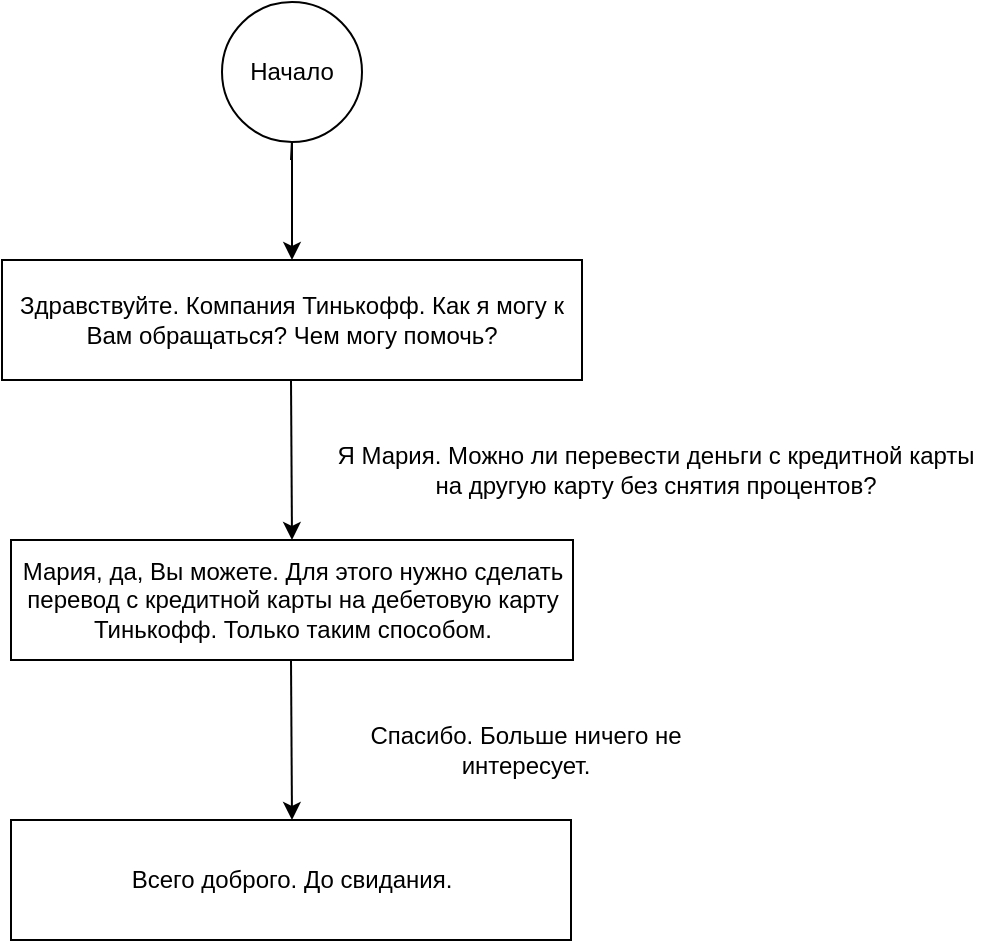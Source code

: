 <mxfile version="27.1.4">
  <diagram name="Страница — 1" id="S9RptDDGUc47DoX-DJQ6">
    <mxGraphModel dx="1058" dy="616" grid="1" gridSize="10" guides="1" tooltips="1" connect="1" arrows="1" fold="1" page="1" pageScale="1" pageWidth="827" pageHeight="1169" math="0" shadow="0">
      <root>
        <mxCell id="0" />
        <mxCell id="1" parent="0" />
        <mxCell id="zG5rlil1I7laRRqZ0y7o-2" value="" style="endArrow=classic;html=1;rounded=0;" edge="1" parent="1">
          <mxGeometry width="50" height="50" relative="1" as="geometry">
            <mxPoint x="399.5" y="90" as="sourcePoint" />
            <mxPoint x="400" y="140" as="targetPoint" />
            <Array as="points">
              <mxPoint x="400" y="80" />
            </Array>
          </mxGeometry>
        </mxCell>
        <mxCell id="zG5rlil1I7laRRqZ0y7o-10" value="" style="endArrow=classic;html=1;rounded=0;" edge="1" parent="1">
          <mxGeometry width="50" height="50" relative="1" as="geometry">
            <mxPoint x="399.5" y="200" as="sourcePoint" />
            <mxPoint x="400" y="280" as="targetPoint" />
          </mxGeometry>
        </mxCell>
        <mxCell id="zG5rlil1I7laRRqZ0y7o-12" value="Мария, да, Вы можете. Для этого нужно сделать перевод с кредитной карты на дебетовую карту Тинькофф. Только таким способом." style="rounded=0;whiteSpace=wrap;html=1;" vertex="1" parent="1">
          <mxGeometry x="259.5" y="280" width="281" height="60" as="geometry" />
        </mxCell>
        <mxCell id="zG5rlil1I7laRRqZ0y7o-13" value="" style="endArrow=classic;html=1;rounded=0;" edge="1" parent="1">
          <mxGeometry width="50" height="50" relative="1" as="geometry">
            <mxPoint x="399.5" y="340" as="sourcePoint" />
            <mxPoint x="400" y="420" as="targetPoint" />
          </mxGeometry>
        </mxCell>
        <mxCell id="zG5rlil1I7laRRqZ0y7o-15" value="Я Мария. Можно ли перевести деньги с кредитной карты на другую карту без снятия процентов?" style="text;html=1;align=center;verticalAlign=middle;whiteSpace=wrap;rounded=0;" vertex="1" parent="1">
          <mxGeometry x="414" y="230" width="336" height="30" as="geometry" />
        </mxCell>
        <mxCell id="zG5rlil1I7laRRqZ0y7o-16" value="Здравствуйте. Компания Тинькофф. Как я могу к Вам обращаться? Чем могу помочь?" style="rounded=0;whiteSpace=wrap;html=1;" vertex="1" parent="1">
          <mxGeometry x="255" y="140" width="290" height="60" as="geometry" />
        </mxCell>
        <mxCell id="zG5rlil1I7laRRqZ0y7o-17" value="Начало" style="ellipse;whiteSpace=wrap;html=1;aspect=fixed;" vertex="1" parent="1">
          <mxGeometry x="365" y="11" width="70" height="70" as="geometry" />
        </mxCell>
        <mxCell id="zG5rlil1I7laRRqZ0y7o-18" value="Спасибо. Больше ничего не интересует." style="text;html=1;align=center;verticalAlign=middle;whiteSpace=wrap;rounded=0;" vertex="1" parent="1">
          <mxGeometry x="414" y="370" width="206" height="30" as="geometry" />
        </mxCell>
        <mxCell id="zG5rlil1I7laRRqZ0y7o-19" value="Всего доброго. До свидания." style="rounded=0;whiteSpace=wrap;html=1;" vertex="1" parent="1">
          <mxGeometry x="259.5" y="420" width="280" height="60" as="geometry" />
        </mxCell>
      </root>
    </mxGraphModel>
  </diagram>
</mxfile>
